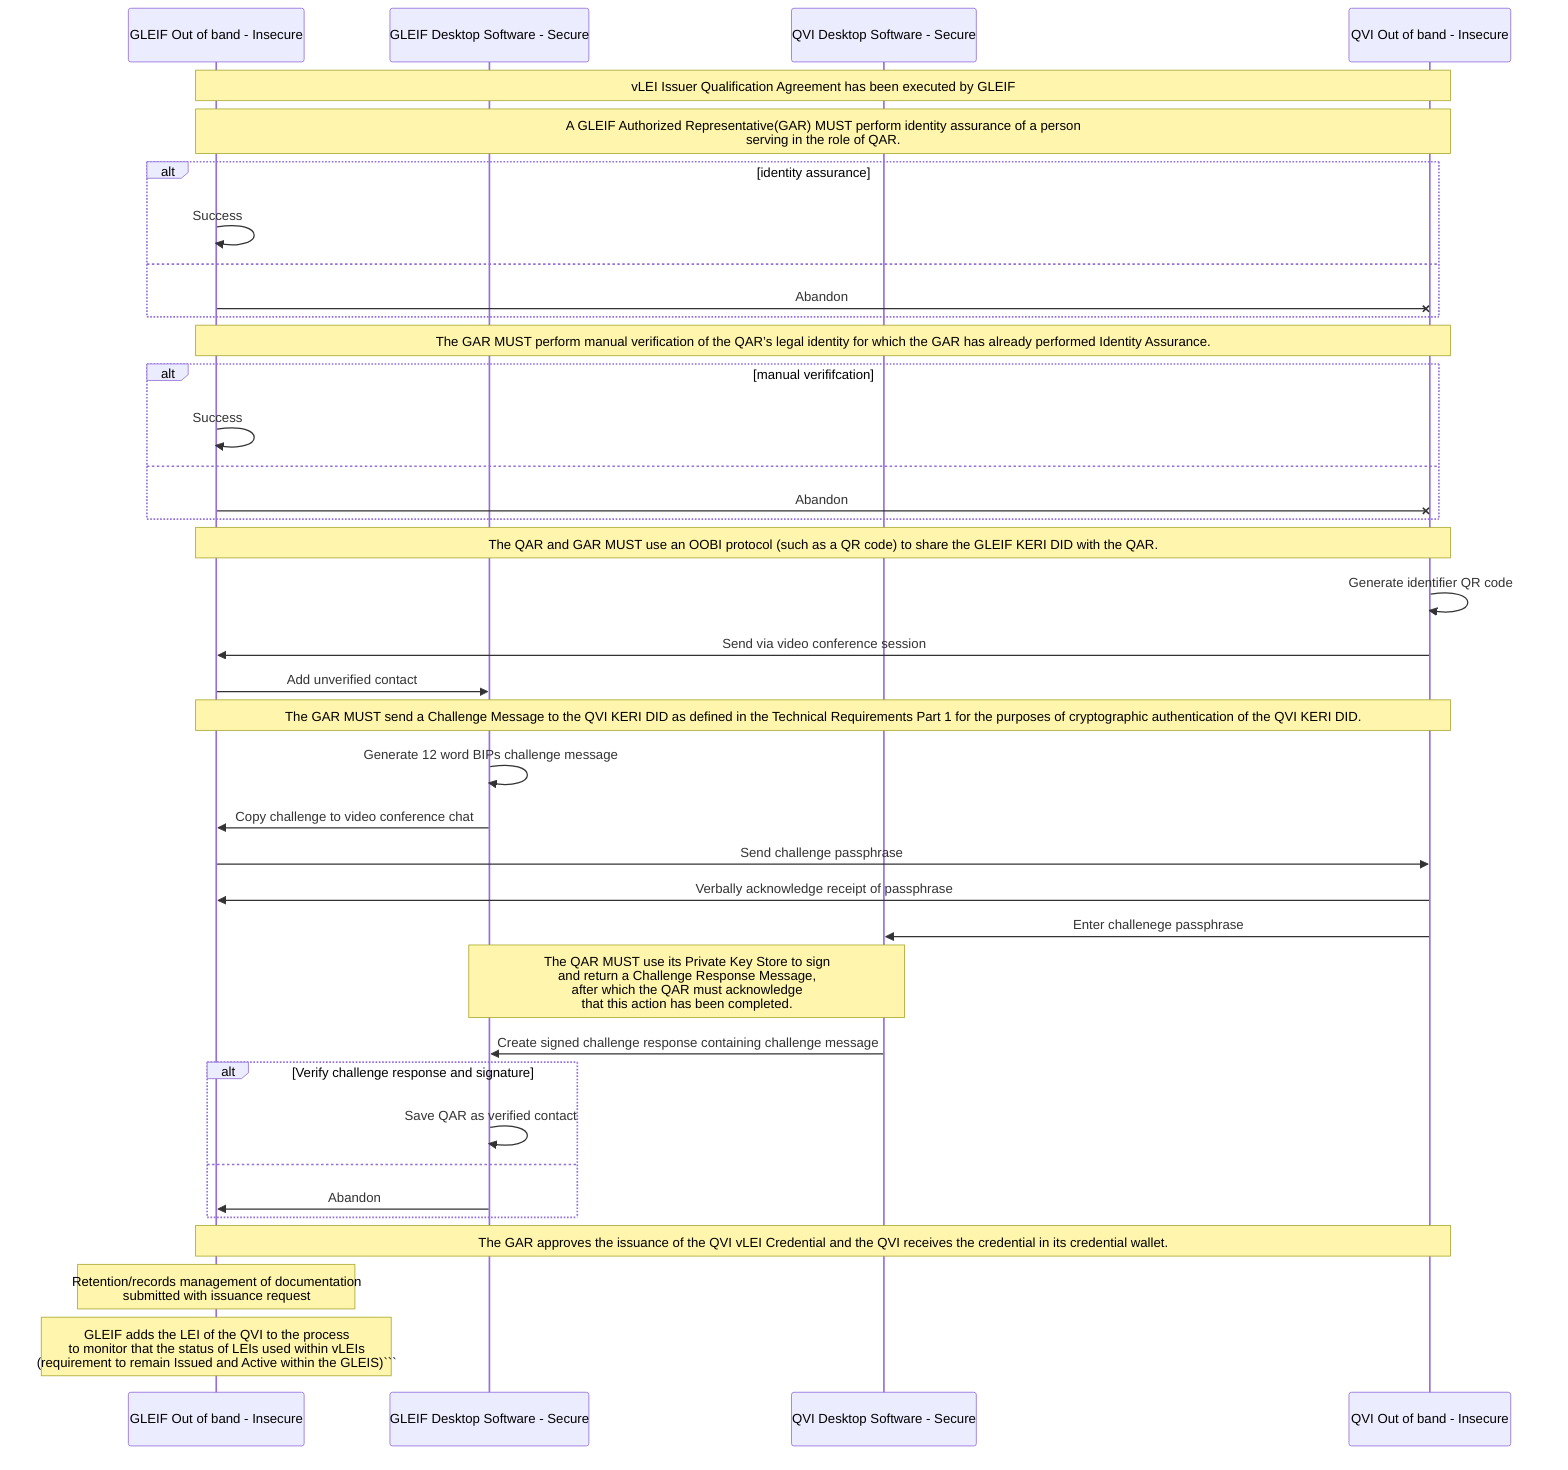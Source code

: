 sequenceDiagram %% QVI vLEI Issuance
    %% participants
    participant GOI as GLEIF Out of band - Insecure
    participant GDS as GLEIF Desktop Software - Secure
    participant QDS as QVI Desktop Software - Secure
    participant QOI as QVI Out of band - Insecure

    Note over GOI,QOI: vLEI Issuer Qualification Agreement has been executed by GLEIF    

    Note over GOI,QOI: A GLEIF Authorized Representative(GAR) MUST perform identity assurance of a person<br/>serving in the role of QAR.
    Alt identity assurance
        GOI ->> GOI: Success
    else
        GOI -X QOI: Abandon
    end

    Note over GOI,QOI: The GAR MUST perform manual verification of the QAR’s legal identity for which the GAR has already performed Identity Assurance. 
    Alt manual verififcation
        GOI ->> GOI: Success
    else
        GOI -X QOI: Abandon
    end

    Note over GOI,QOI: The QAR and GAR MUST use an OOBI protocol (such as a QR code) to share the GLEIF KERI DID with the QAR.

    QOI ->> QOI: Generate identifier QR code
    QOI ->> GOI: Send via video conference session
    GOI ->> GDS: Add unverified contact

    Note over GOI, QOI: The GAR MUST send a Challenge Message to the QVI KERI DID as defined in the Technical Requirements Part 1 for the purposes of cryptographic authentication of the QVI KERI DID.

    GDS ->> GDS: Generate 12 word BIPs challenge message
    GDS ->> GOI: Copy challenge to video conference chat
    GOI ->> QOI: Send challenge passphrase
    QOI ->> GOI: Verbally acknowledge receipt of passphrase
    QOI ->> QDS: Enter challenege passphrase

    Note over GDS, QDS: The QAR MUST use its Private Key Store to sign<br> and return a Challenge Response Message,<br> after which the QAR must acknowledge<br> that this action has been completed.

    QDS ->> GDS: Create signed challenge response containing challenge message

    alt Verify challenge response and signature
        GDS ->> GDS: Save QAR as verified contact
    else
        GDS ->> GOI: Abandon
    end

    Note over GOI, QOI: The GAR approves the issuance of the QVI vLEI Credential and the QVI receives the credential in its credential wallet.
    Note over GOI: Retention/records management of documentation<br>submitted with issuance request
    Note over GOI: GLEIF adds the LEI of the QVI to the process<br>to monitor that the status of LEIs used within vLEIs<br>(requirement to remain Issued and Active within the GLEIS)```